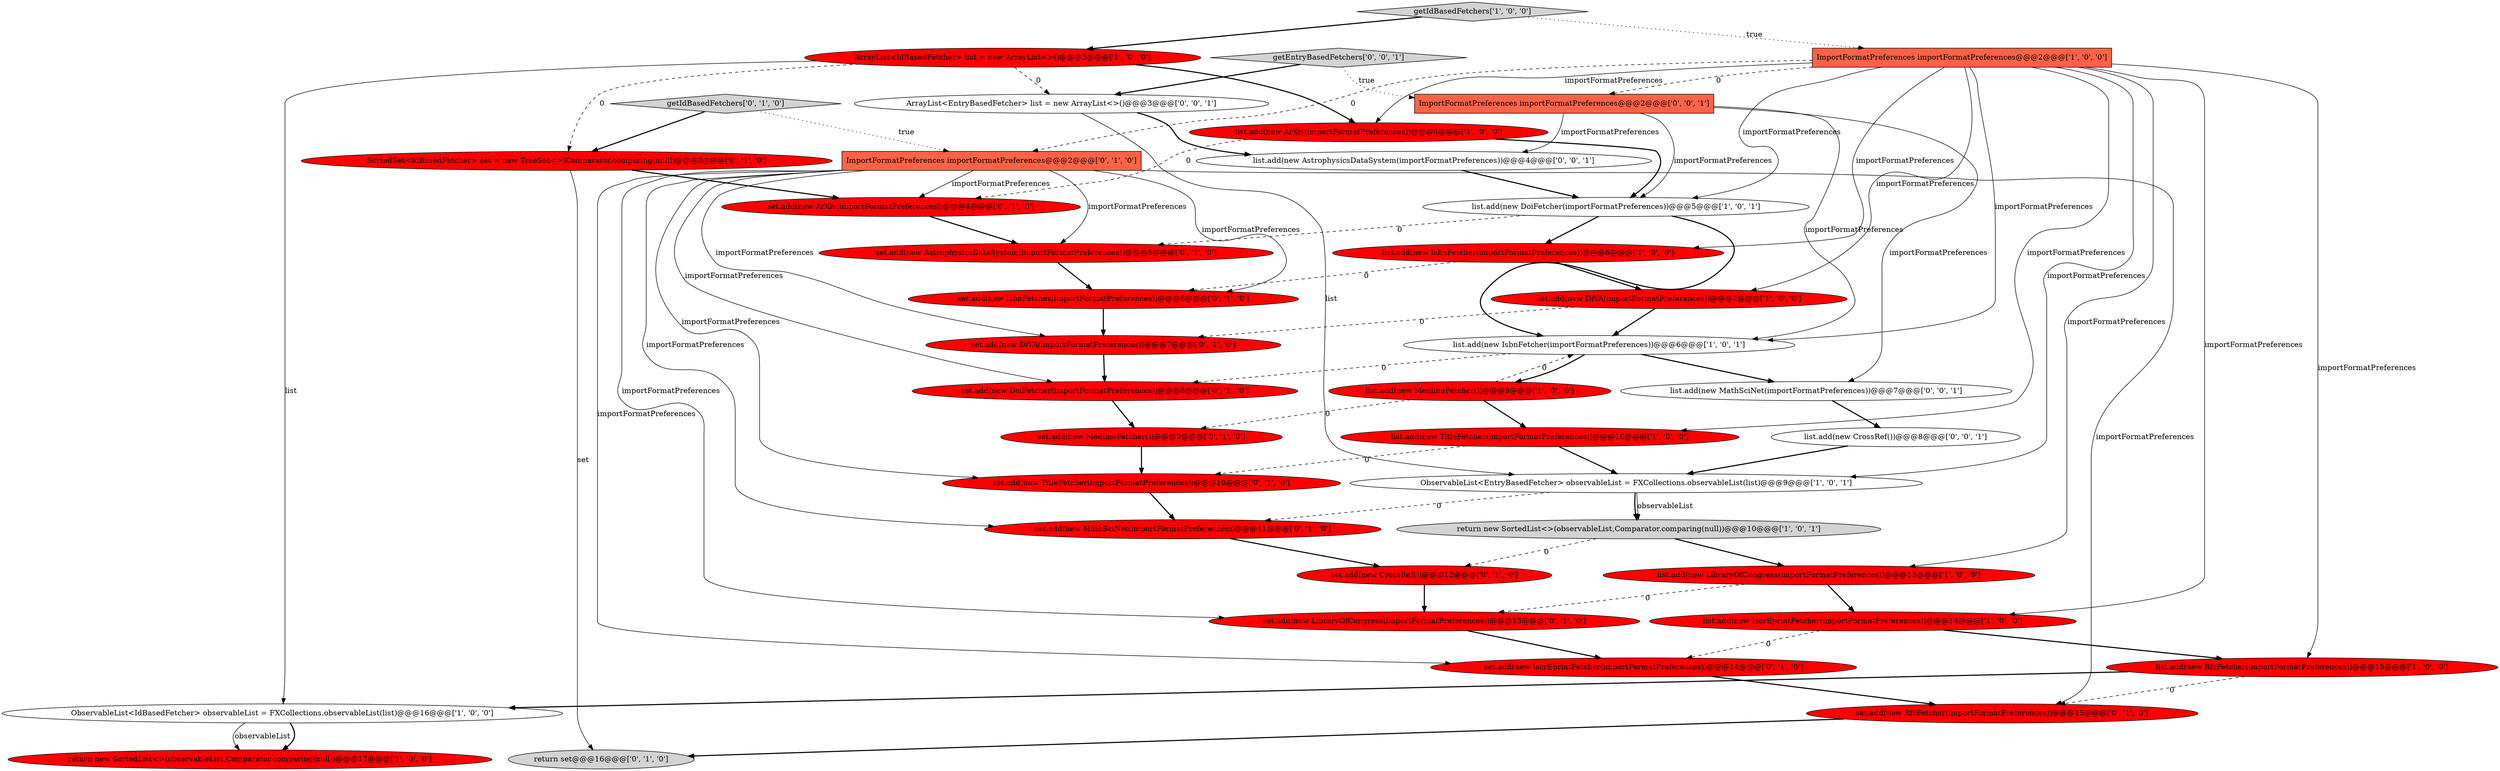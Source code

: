 digraph {
24 [style = filled, label = "set.add(new DoiFetcher(importFormatPreferences))@@@8@@@['0', '1', '0']", fillcolor = red, shape = ellipse image = "AAA1AAABBB2BBB"];
14 [style = filled, label = "list.add(new IsbnFetcher(importFormatPreferences))@@@6@@@['1', '0', '1']", fillcolor = white, shape = ellipse image = "AAA0AAABBB1BBB"];
34 [style = filled, label = "ArrayList<EntryBasedFetcher> list = new ArrayList<>()@@@3@@@['0', '0', '1']", fillcolor = white, shape = ellipse image = "AAA0AAABBB3BBB"];
2 [style = filled, label = "list.add(new IsbnFetcher(importFormatPreferences))@@@6@@@['1', '0', '0']", fillcolor = red, shape = ellipse image = "AAA1AAABBB1BBB"];
1 [style = filled, label = "return new SortedList<>(observableList,Comparator.comparing(null))@@@10@@@['1', '0', '1']", fillcolor = lightgray, shape = ellipse image = "AAA0AAABBB1BBB"];
35 [style = filled, label = "list.add(new CrossRef())@@@8@@@['0', '0', '1']", fillcolor = white, shape = ellipse image = "AAA0AAABBB3BBB"];
11 [style = filled, label = "getIdBasedFetchers['1', '0', '0']", fillcolor = lightgray, shape = diamond image = "AAA0AAABBB1BBB"];
37 [style = filled, label = "list.add(new MathSciNet(importFormatPreferences))@@@7@@@['0', '0', '1']", fillcolor = white, shape = ellipse image = "AAA0AAABBB3BBB"];
13 [style = filled, label = "ObservableList<IdBasedFetcher> observableList = FXCollections.observableList(list)@@@16@@@['1', '0', '0']", fillcolor = white, shape = ellipse image = "AAA0AAABBB1BBB"];
16 [style = filled, label = "ImportFormatPreferences importFormatPreferences@@@2@@@['1', '0', '0']", fillcolor = tomato, shape = box image = "AAA1AAABBB1BBB"];
27 [style = filled, label = "set.add(new CrossRef())@@@12@@@['0', '1', '0']", fillcolor = red, shape = ellipse image = "AAA1AAABBB2BBB"];
19 [style = filled, label = "return set@@@16@@@['0', '1', '0']", fillcolor = lightgray, shape = ellipse image = "AAA0AAABBB2BBB"];
23 [style = filled, label = "set.add(new AstrophysicsDataSystem(importFormatPreferences))@@@5@@@['0', '1', '0']", fillcolor = red, shape = ellipse image = "AAA1AAABBB2BBB"];
28 [style = filled, label = "set.add(new MathSciNet(importFormatPreferences))@@@11@@@['0', '1', '0']", fillcolor = red, shape = ellipse image = "AAA1AAABBB2BBB"];
5 [style = filled, label = "list.add(new MedlineFetcher())@@@9@@@['1', '0', '0']", fillcolor = red, shape = ellipse image = "AAA1AAABBB1BBB"];
22 [style = filled, label = "set.add(new DiVA(importFormatPreferences))@@@7@@@['0', '1', '0']", fillcolor = red, shape = ellipse image = "AAA1AAABBB2BBB"];
7 [style = filled, label = "list.add(new IacrEprintFetcher(importFormatPreferences))@@@14@@@['1', '0', '0']", fillcolor = red, shape = ellipse image = "AAA1AAABBB1BBB"];
0 [style = filled, label = "list.add(new DoiFetcher(importFormatPreferences))@@@5@@@['1', '0', '1']", fillcolor = white, shape = ellipse image = "AAA0AAABBB1BBB"];
30 [style = filled, label = "set.add(new RfcFetcher(importFormatPreferences))@@@15@@@['0', '1', '0']", fillcolor = red, shape = ellipse image = "AAA1AAABBB2BBB"];
36 [style = filled, label = "getEntryBasedFetchers['0', '0', '1']", fillcolor = lightgray, shape = diamond image = "AAA0AAABBB3BBB"];
10 [style = filled, label = "list.add(new ArXiv(importFormatPreferences))@@@4@@@['1', '0', '0']", fillcolor = red, shape = ellipse image = "AAA1AAABBB1BBB"];
4 [style = filled, label = "ArrayList<IdBasedFetcher> list = new ArrayList<>()@@@3@@@['1', '0', '0']", fillcolor = red, shape = ellipse image = "AAA1AAABBB1BBB"];
38 [style = filled, label = "list.add(new AstrophysicsDataSystem(importFormatPreferences))@@@4@@@['0', '0', '1']", fillcolor = white, shape = ellipse image = "AAA0AAABBB3BBB"];
9 [style = filled, label = "list.add(new TitleFetcher(importFormatPreferences))@@@10@@@['1', '0', '0']", fillcolor = red, shape = ellipse image = "AAA1AAABBB1BBB"];
18 [style = filled, label = "set.add(new LibraryOfCongress(importFormatPreferences))@@@13@@@['0', '1', '0']", fillcolor = red, shape = ellipse image = "AAA1AAABBB2BBB"];
8 [style = filled, label = "return new SortedList<>(observableList,Comparator.comparing(null))@@@17@@@['1', '0', '0']", fillcolor = red, shape = ellipse image = "AAA1AAABBB1BBB"];
29 [style = filled, label = "getIdBasedFetchers['0', '1', '0']", fillcolor = lightgray, shape = diamond image = "AAA0AAABBB2BBB"];
17 [style = filled, label = "set.add(new TitleFetcher(importFormatPreferences))@@@10@@@['0', '1', '0']", fillcolor = red, shape = ellipse image = "AAA1AAABBB2BBB"];
6 [style = filled, label = "list.add(new RfcFetcher(importFormatPreferences))@@@15@@@['1', '0', '0']", fillcolor = red, shape = ellipse image = "AAA1AAABBB1BBB"];
25 [style = filled, label = "set.add(new ArXiv(importFormatPreferences))@@@4@@@['0', '1', '0']", fillcolor = red, shape = ellipse image = "AAA1AAABBB2BBB"];
15 [style = filled, label = "list.add(new DiVA(importFormatPreferences))@@@7@@@['1', '0', '0']", fillcolor = red, shape = ellipse image = "AAA1AAABBB1BBB"];
31 [style = filled, label = "ImportFormatPreferences importFormatPreferences@@@2@@@['0', '1', '0']", fillcolor = tomato, shape = box image = "AAA1AAABBB2BBB"];
20 [style = filled, label = "SortedSet<IdBasedFetcher> set = new TreeSet<>(Comparator.comparing(null))@@@3@@@['0', '1', '0']", fillcolor = red, shape = ellipse image = "AAA1AAABBB2BBB"];
32 [style = filled, label = "set.add(new IacrEprintFetcher(importFormatPreferences))@@@14@@@['0', '1', '0']", fillcolor = red, shape = ellipse image = "AAA1AAABBB2BBB"];
21 [style = filled, label = "set.add(new MedlineFetcher())@@@9@@@['0', '1', '0']", fillcolor = red, shape = ellipse image = "AAA1AAABBB2BBB"];
3 [style = filled, label = "list.add(new LibraryOfCongress(importFormatPreferences))@@@13@@@['1', '0', '0']", fillcolor = red, shape = ellipse image = "AAA1AAABBB1BBB"];
26 [style = filled, label = "set.add(new IsbnFetcher(importFormatPreferences))@@@6@@@['0', '1', '0']", fillcolor = red, shape = ellipse image = "AAA1AAABBB2BBB"];
12 [style = filled, label = "ObservableList<EntryBasedFetcher> observableList = FXCollections.observableList(list)@@@9@@@['1', '0', '1']", fillcolor = white, shape = ellipse image = "AAA0AAABBB1BBB"];
33 [style = filled, label = "ImportFormatPreferences importFormatPreferences@@@2@@@['0', '0', '1']", fillcolor = tomato, shape = box image = "AAA0AAABBB3BBB"];
14->24 [style = dashed, label="0"];
5->9 [style = bold, label=""];
16->31 [style = dashed, label="0"];
1->27 [style = dashed, label="0"];
16->10 [style = solid, label="importFormatPreferences"];
15->22 [style = dashed, label="0"];
26->22 [style = bold, label=""];
34->12 [style = solid, label="list"];
33->0 [style = solid, label="importFormatPreferences"];
0->14 [style = bold, label=""];
16->3 [style = solid, label="importFormatPreferences"];
24->21 [style = bold, label=""];
31->24 [style = solid, label="importFormatPreferences"];
2->15 [style = bold, label=""];
18->32 [style = bold, label=""];
16->7 [style = solid, label="importFormatPreferences"];
16->15 [style = solid, label="importFormatPreferences"];
16->33 [style = dashed, label="0"];
2->26 [style = dashed, label="0"];
16->12 [style = solid, label="importFormatPreferences"];
35->12 [style = bold, label=""];
14->37 [style = bold, label=""];
5->14 [style = dashed, label="0"];
16->14 [style = solid, label="importFormatPreferences"];
0->23 [style = dashed, label="0"];
16->0 [style = solid, label="importFormatPreferences"];
12->1 [style = bold, label=""];
20->25 [style = bold, label=""];
31->32 [style = solid, label="importFormatPreferences"];
30->19 [style = bold, label=""];
29->20 [style = bold, label=""];
3->7 [style = bold, label=""];
33->38 [style = solid, label="importFormatPreferences"];
10->0 [style = bold, label=""];
4->34 [style = dashed, label="0"];
7->6 [style = bold, label=""];
38->0 [style = bold, label=""];
11->16 [style = dotted, label="true"];
34->38 [style = bold, label=""];
4->10 [style = bold, label=""];
31->28 [style = solid, label="importFormatPreferences"];
27->18 [style = bold, label=""];
12->1 [style = solid, label="observableList"];
31->30 [style = solid, label="importFormatPreferences"];
16->6 [style = solid, label="importFormatPreferences"];
33->37 [style = solid, label="importFormatPreferences"];
15->14 [style = bold, label=""];
11->4 [style = bold, label=""];
1->3 [style = bold, label=""];
4->13 [style = solid, label="list"];
32->30 [style = bold, label=""];
4->20 [style = dashed, label="0"];
31->25 [style = solid, label="importFormatPreferences"];
31->22 [style = solid, label="importFormatPreferences"];
16->2 [style = solid, label="importFormatPreferences"];
6->13 [style = bold, label=""];
5->21 [style = dashed, label="0"];
7->32 [style = dashed, label="0"];
9->12 [style = bold, label=""];
37->35 [style = bold, label=""];
31->26 [style = solid, label="importFormatPreferences"];
10->25 [style = dashed, label="0"];
36->34 [style = bold, label=""];
14->5 [style = bold, label=""];
36->33 [style = dotted, label="true"];
25->23 [style = bold, label=""];
3->18 [style = dashed, label="0"];
0->2 [style = bold, label=""];
23->26 [style = bold, label=""];
33->14 [style = solid, label="importFormatPreferences"];
31->23 [style = solid, label="importFormatPreferences"];
31->18 [style = solid, label="importFormatPreferences"];
16->9 [style = solid, label="importFormatPreferences"];
20->19 [style = solid, label="set"];
17->28 [style = bold, label=""];
12->28 [style = dashed, label="0"];
9->17 [style = dashed, label="0"];
6->30 [style = dashed, label="0"];
28->27 [style = bold, label=""];
22->24 [style = bold, label=""];
13->8 [style = bold, label=""];
13->8 [style = solid, label="observableList"];
21->17 [style = bold, label=""];
31->17 [style = solid, label="importFormatPreferences"];
29->31 [style = dotted, label="true"];
}
